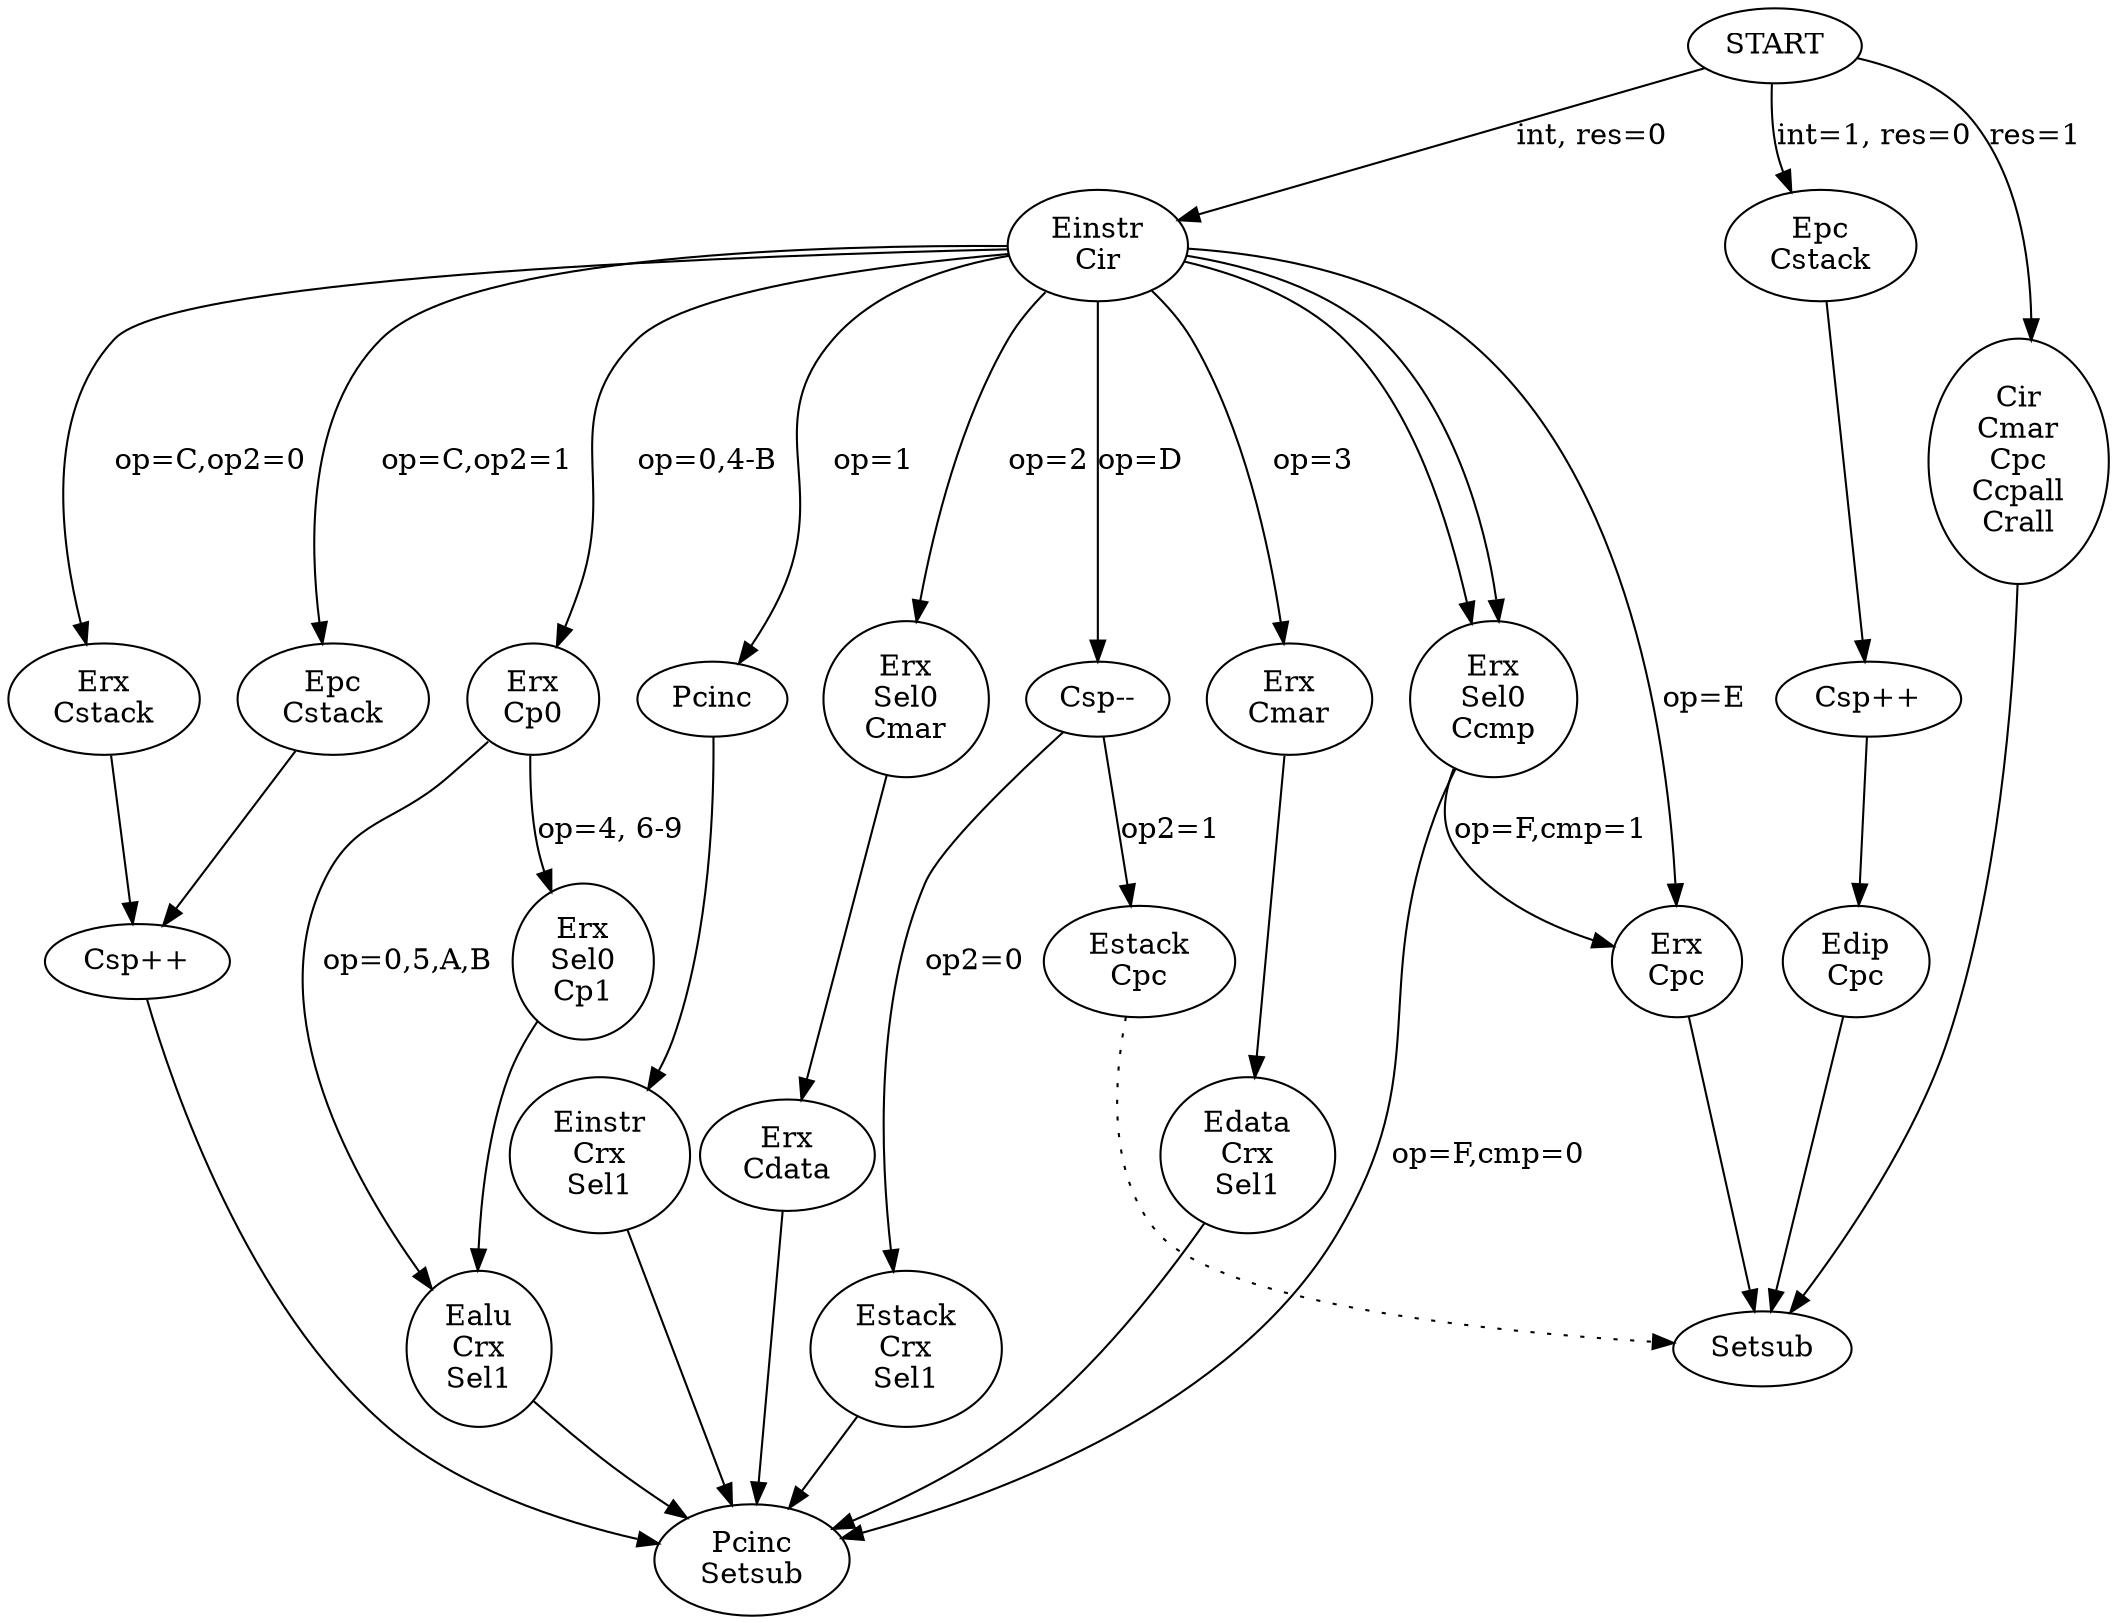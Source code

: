 digraph G {
    START -> n00[label="int, res=0"]
    
    START -> I0[label="int=1, res=0"]
    I0 -> I1;
    I1 -> I2;
    I2 -> I3;
    
    START -> R0[label="res=1"]
    R0 -> I3;
    
    //These take the form n{opcode of first appearance},
    //{Clock cycle of first appearance} 
    
    n00 -> n01[label="op=0,4-B"]
    n01 -> n02[label="op=0,5,A,B"]
    n02 -> n03;
    
    n00 -> n11[label="op=1"]
    n11 -> n12;
    n12 -> n03;
    
    n00 -> n21[label="op=2"]
    n21 -> n22;
    n22 -> n03;
    
    n00 -> n31[label="op=3"]
    n31 -> n32;
    n32 -> n03;
    
    n01 -> n42[label="op=4, 6-9"]
    n42 -> n02;
    
    n00 -> nc11[label="op=C,op2=0"]
    nc11 -> nc2;
    n00 -> nc12[label="op=C,op2=1"]
    nc12 -> nc2;
    nc2 -> n03;
    
    n00 -> nd1[label="op=D"]
    nd1 -> nd21[label="op2=0"]
    nd21 -> n03
    nd1 -> nd22[label="op2=1"]
    nd22 -> I3[style="dotted"]
    
    n00 -> ne1[label="op=E"]
    ne1 -> I3;
    
    n00 -> nf1;
    nf1 -> n03[label="op=F,cmp=0"];
    n00 -> nf1;
    nf1 -> ne1[label="op=F,cmp=1"];
    
    n00[label="Einstr\nCir"]
    n01[label="Erx\nCp0"]
    n02[label="Ealu\nCrx\nSel1"]
    n03[label="Pcinc\nSetsub"]
    
    I0[label="Epc\nCstack"]
    I1[label="Csp++"]
    I2[label="Edip\nCpc"]
    I3[label="Setsub"]
    
    R0[label="Cir\nCmar\nCpc\nCcpall\nCrall"]
    
    n11[label="Pcinc"]
    n12[label="Einstr\nCrx\nSel1"]
    
    n21[label="Erx\nSel0\nCmar"]
    n22[label="Erx\nCdata"]
    
    n31[label="Erx\nCmar"]
    n32[label="Edata\nCrx\nSel1"]
    
    n42[label="Erx\nSel0\nCp1"]
    
    nc11[label="Erx\nCstack"]
    nc12[label="Epc\nCstack"]
    nc2[label="Csp++"]
    
    nd1[label="Csp--"]
    nd21[label="Estack\nCrx\nSel1"]
    nd22[label="Estack\nCpc"]
    
    ne1[label="Erx\nCpc"]
    
    nf1[label="Erx\nSel0\nCcmp"]
    
    //STATES[label="SIGNALS\nCir\nCmar\nCpc\nCdata\nCcpall\nCp0\nCp1\nCrx\nCsp++\nCsp--\nCstack\nCcmp\nEdip\nEpc\nEdata\nEalu\nErx\nEinstr\nEstack\nSel0\nSel1\nSetsub\nPcinc"]
}